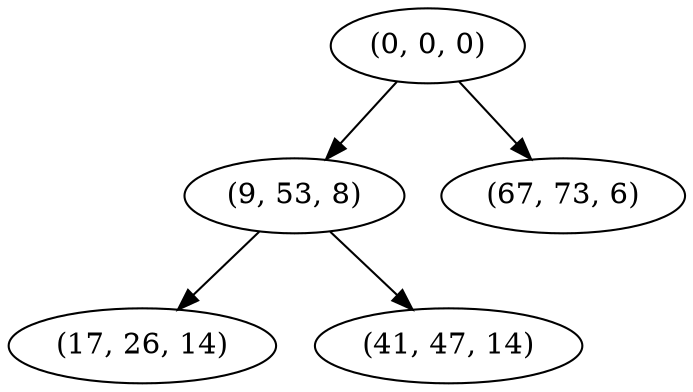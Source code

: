 digraph tree {
    "(0, 0, 0)";
    "(9, 53, 8)";
    "(17, 26, 14)";
    "(41, 47, 14)";
    "(67, 73, 6)";
    "(0, 0, 0)" -> "(9, 53, 8)";
    "(0, 0, 0)" -> "(67, 73, 6)";
    "(9, 53, 8)" -> "(17, 26, 14)";
    "(9, 53, 8)" -> "(41, 47, 14)";
}
